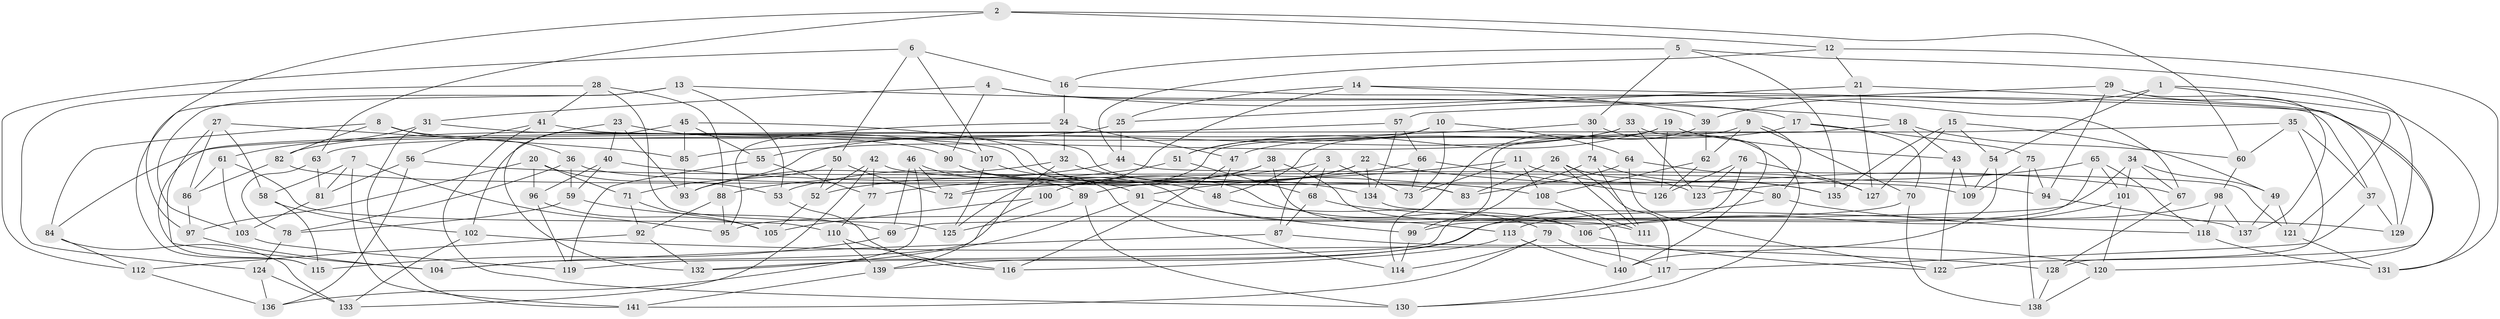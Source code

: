 // coarse degree distribution, {4: 0.4642857142857143, 7: 0.05357142857142857, 8: 0.14285714285714285, 3: 0.08928571428571429, 6: 0.05357142857142857, 15: 0.017857142857142856, 5: 0.07142857142857142, 11: 0.017857142857142856, 10: 0.05357142857142857, 9: 0.03571428571428571}
// Generated by graph-tools (version 1.1) at 2025/04/03/04/25 22:04:05]
// undirected, 141 vertices, 282 edges
graph export_dot {
graph [start="1"]
  node [color=gray90,style=filled];
  1;
  2;
  3;
  4;
  5;
  6;
  7;
  8;
  9;
  10;
  11;
  12;
  13;
  14;
  15;
  16;
  17;
  18;
  19;
  20;
  21;
  22;
  23;
  24;
  25;
  26;
  27;
  28;
  29;
  30;
  31;
  32;
  33;
  34;
  35;
  36;
  37;
  38;
  39;
  40;
  41;
  42;
  43;
  44;
  45;
  46;
  47;
  48;
  49;
  50;
  51;
  52;
  53;
  54;
  55;
  56;
  57;
  58;
  59;
  60;
  61;
  62;
  63;
  64;
  65;
  66;
  67;
  68;
  69;
  70;
  71;
  72;
  73;
  74;
  75;
  76;
  77;
  78;
  79;
  80;
  81;
  82;
  83;
  84;
  85;
  86;
  87;
  88;
  89;
  90;
  91;
  92;
  93;
  94;
  95;
  96;
  97;
  98;
  99;
  100;
  101;
  102;
  103;
  104;
  105;
  106;
  107;
  108;
  109;
  110;
  111;
  112;
  113;
  114;
  115;
  116;
  117;
  118;
  119;
  120;
  121;
  122;
  123;
  124;
  125;
  126;
  127;
  128;
  129;
  130;
  131;
  132;
  133;
  134;
  135;
  136;
  137;
  138;
  139;
  140;
  141;
  1 -- 54;
  1 -- 121;
  1 -- 131;
  1 -- 39;
  2 -- 63;
  2 -- 12;
  2 -- 97;
  2 -- 60;
  3 -- 87;
  3 -- 73;
  3 -- 68;
  3 -- 77;
  4 -- 17;
  4 -- 67;
  4 -- 31;
  4 -- 90;
  5 -- 135;
  5 -- 16;
  5 -- 30;
  5 -- 129;
  6 -- 112;
  6 -- 16;
  6 -- 50;
  6 -- 107;
  7 -- 58;
  7 -- 81;
  7 -- 141;
  7 -- 95;
  8 -- 90;
  8 -- 36;
  8 -- 84;
  8 -- 82;
  9 -- 80;
  9 -- 70;
  9 -- 62;
  9 -- 125;
  10 -- 51;
  10 -- 73;
  10 -- 63;
  10 -- 64;
  11 -- 91;
  11 -- 135;
  11 -- 73;
  11 -- 108;
  12 -- 131;
  12 -- 44;
  12 -- 21;
  13 -- 115;
  13 -- 53;
  13 -- 18;
  13 -- 103;
  14 -- 120;
  14 -- 72;
  14 -- 39;
  14 -- 25;
  15 -- 54;
  15 -- 49;
  15 -- 135;
  15 -- 127;
  16 -- 37;
  16 -- 24;
  17 -- 75;
  17 -- 47;
  17 -- 70;
  18 -- 99;
  18 -- 60;
  18 -- 43;
  19 -- 43;
  19 -- 126;
  19 -- 51;
  19 -- 48;
  20 -- 96;
  20 -- 71;
  20 -- 97;
  20 -- 53;
  21 -- 127;
  21 -- 129;
  21 -- 25;
  22 -- 134;
  22 -- 67;
  22 -- 100;
  22 -- 89;
  23 -- 132;
  23 -- 107;
  23 -- 93;
  23 -- 40;
  24 -- 95;
  24 -- 32;
  24 -- 47;
  25 -- 44;
  25 -- 82;
  26 -- 83;
  26 -- 111;
  26 -- 117;
  26 -- 123;
  27 -- 86;
  27 -- 104;
  27 -- 85;
  27 -- 58;
  28 -- 41;
  28 -- 125;
  28 -- 124;
  28 -- 88;
  29 -- 57;
  29 -- 137;
  29 -- 94;
  29 -- 122;
  30 -- 85;
  30 -- 74;
  30 -- 130;
  31 -- 61;
  31 -- 141;
  31 -- 48;
  32 -- 134;
  32 -- 93;
  32 -- 139;
  33 -- 55;
  33 -- 71;
  33 -- 140;
  33 -- 123;
  34 -- 67;
  34 -- 49;
  34 -- 101;
  34 -- 69;
  35 -- 84;
  35 -- 60;
  35 -- 37;
  35 -- 128;
  36 -- 59;
  36 -- 78;
  36 -- 80;
  37 -- 117;
  37 -- 129;
  38 -- 106;
  38 -- 53;
  38 -- 100;
  38 -- 111;
  39 -- 62;
  39 -- 114;
  40 -- 108;
  40 -- 59;
  40 -- 96;
  41 -- 130;
  41 -- 56;
  41 -- 83;
  42 -- 109;
  42 -- 133;
  42 -- 77;
  42 -- 52;
  43 -- 109;
  43 -- 122;
  44 -- 88;
  44 -- 121;
  45 -- 85;
  45 -- 102;
  45 -- 106;
  45 -- 55;
  46 -- 136;
  46 -- 72;
  46 -- 69;
  46 -- 89;
  47 -- 48;
  47 -- 116;
  48 -- 79;
  49 -- 137;
  49 -- 121;
  50 -- 72;
  50 -- 52;
  50 -- 93;
  51 -- 68;
  51 -- 52;
  52 -- 105;
  53 -- 116;
  54 -- 109;
  54 -- 140;
  55 -- 77;
  55 -- 119;
  56 -- 81;
  56 -- 94;
  56 -- 136;
  57 -- 134;
  57 -- 66;
  57 -- 115;
  58 -- 115;
  58 -- 102;
  59 -- 69;
  59 -- 78;
  60 -- 98;
  61 -- 86;
  61 -- 110;
  61 -- 103;
  62 -- 108;
  62 -- 126;
  63 -- 81;
  63 -- 78;
  64 -- 83;
  64 -- 127;
  64 -- 122;
  65 -- 132;
  65 -- 118;
  65 -- 101;
  65 -- 123;
  66 -- 73;
  66 -- 126;
  66 -- 72;
  67 -- 128;
  68 -- 87;
  68 -- 129;
  69 -- 115;
  70 -- 95;
  70 -- 138;
  71 -- 92;
  71 -- 105;
  74 -- 119;
  74 -- 111;
  74 -- 135;
  75 -- 109;
  75 -- 138;
  75 -- 94;
  76 -- 127;
  76 -- 99;
  76 -- 126;
  76 -- 123;
  77 -- 110;
  78 -- 124;
  79 -- 117;
  79 -- 141;
  79 -- 114;
  80 -- 139;
  80 -- 118;
  81 -- 103;
  82 -- 83;
  82 -- 86;
  84 -- 112;
  84 -- 133;
  85 -- 93;
  86 -- 97;
  87 -- 120;
  87 -- 104;
  88 -- 95;
  88 -- 92;
  89 -- 125;
  89 -- 130;
  90 -- 91;
  90 -- 114;
  91 -- 99;
  91 -- 132;
  92 -- 132;
  92 -- 112;
  94 -- 137;
  96 -- 119;
  96 -- 105;
  97 -- 104;
  98 -- 113;
  98 -- 118;
  98 -- 137;
  99 -- 114;
  100 -- 104;
  100 -- 105;
  101 -- 120;
  101 -- 106;
  102 -- 133;
  102 -- 128;
  103 -- 119;
  106 -- 122;
  107 -- 113;
  107 -- 125;
  108 -- 111;
  110 -- 116;
  110 -- 139;
  112 -- 136;
  113 -- 140;
  113 -- 116;
  117 -- 130;
  118 -- 131;
  120 -- 138;
  121 -- 131;
  124 -- 133;
  124 -- 136;
  128 -- 138;
  134 -- 140;
  139 -- 141;
}
